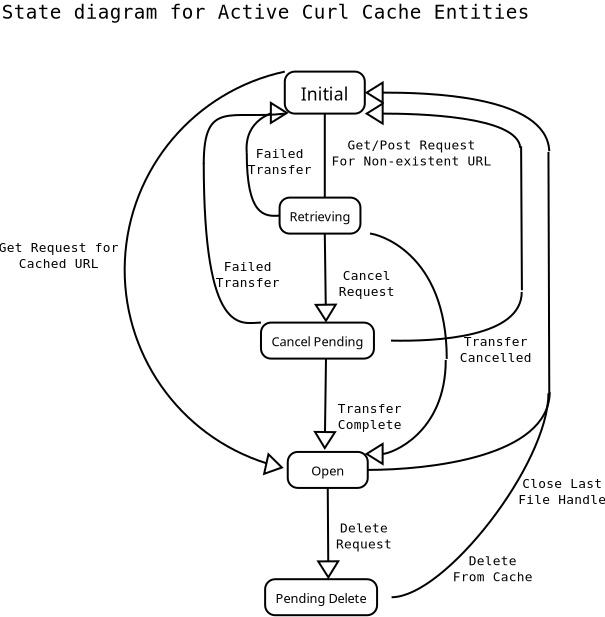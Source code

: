 <?xml version="1.0" encoding="UTF-8"?>
<dia:diagram xmlns:dia="http://www.lysator.liu.se/~alla/dia/"><dia:layer name="Background" visible="true"><dia:object type="Standard - Text" version="0" id="O0"><dia:attribute name="obj_pos"><dia:point val="19.025,-9.6"/></dia:attribute><dia:attribute name="obj_bb"><dia:rectangle val="2.763,-10.497;35.287,-9.297"/></dia:attribute><dia:attribute name="text"><dia:composite type="text"><dia:attribute name="string"><dia:string>#State diagram for Active Curl Cache Entities#</dia:string></dia:attribute><dia:attribute name="font"><dia:font name="Courier"/></dia:attribute><dia:attribute name="height"><dia:real val="1.2"/></dia:attribute><dia:attribute name="pos"><dia:point val="19.025,-9.6"/></dia:attribute><dia:attribute name="color"><dia:color val="#000000"/></dia:attribute><dia:attribute name="alignment"><dia:enum val="1"/></dia:attribute></dia:composite></dia:attribute></dia:object><dia:object type="UML - State" version="0" id="O1"><dia:attribute name="obj_pos"><dia:point val="20.465,-6.962"/></dia:attribute><dia:attribute name="obj_bb"><dia:rectangle val="20.465,-6.962;24.465,-4.862"/></dia:attribute><dia:attribute name="elem_corner"><dia:point val="20.465,-6.962"/></dia:attribute><dia:attribute name="elem_width"><dia:real val="4"/></dia:attribute><dia:attribute name="elem_height"><dia:real val="2.1"/></dia:attribute><dia:attribute name="state_type"><dia:enum val="0"/></dia:attribute><dia:attribute name="text"><dia:composite type="text"><dia:attribute name="string"><dia:string>#Initial#</dia:string></dia:attribute><dia:attribute name="font"><dia:font name="Helvetica"/></dia:attribute><dia:attribute name="height"><dia:real val="1.1"/></dia:attribute><dia:attribute name="pos"><dia:point val="22.465,-5.582"/></dia:attribute><dia:attribute name="color"><dia:color val="#000000"/></dia:attribute><dia:attribute name="alignment"><dia:enum val="1"/></dia:attribute></dia:composite></dia:attribute></dia:object><dia:object type="UML - State" version="0" id="O2"><dia:attribute name="obj_pos"><dia:point val="20.205,-0.662"/></dia:attribute><dia:attribute name="obj_bb"><dia:rectangle val="20.205,-0.662;24.725,1.138"/></dia:attribute><dia:attribute name="elem_corner"><dia:point val="20.205,-0.662"/></dia:attribute><dia:attribute name="elem_width"><dia:real val="4.52"/></dia:attribute><dia:attribute name="elem_height"><dia:real val="1.8"/></dia:attribute><dia:attribute name="state_type"><dia:enum val="0"/></dia:attribute><dia:attribute name="text"><dia:composite type="text"><dia:attribute name="string"><dia:string>#Retrieving#</dia:string></dia:attribute><dia:attribute name="font"><dia:font name="Helvetica"/></dia:attribute><dia:attribute name="height"><dia:real val="0.8"/></dia:attribute><dia:attribute name="pos"><dia:point val="22.465,0.478"/></dia:attribute><dia:attribute name="color"><dia:color val="#000000"/></dia:attribute><dia:attribute name="alignment"><dia:enum val="1"/></dia:attribute></dia:composite></dia:attribute></dia:object><dia:object type="UML - State" version="0" id="O3"><dia:attribute name="obj_pos"><dia:point val="19.275,5.588"/></dia:attribute><dia:attribute name="obj_bb"><dia:rectangle val="19.275,5.588;25.775,7.388"/></dia:attribute><dia:attribute name="elem_corner"><dia:point val="19.275,5.588"/></dia:attribute><dia:attribute name="elem_width"><dia:real val="6.5"/></dia:attribute><dia:attribute name="elem_height"><dia:real val="1.8"/></dia:attribute><dia:attribute name="state_type"><dia:enum val="0"/></dia:attribute><dia:attribute name="text"><dia:composite type="text"><dia:attribute name="string"><dia:string>#Cancel Pending#</dia:string></dia:attribute><dia:attribute name="font"><dia:font name="Helvetica"/></dia:attribute><dia:attribute name="height"><dia:real val="0.8"/></dia:attribute><dia:attribute name="pos"><dia:point val="22.525,6.728"/></dia:attribute><dia:attribute name="color"><dia:color val="#000000"/></dia:attribute><dia:attribute name="alignment"><dia:enum val="1"/></dia:attribute></dia:composite></dia:attribute></dia:object><dia:object type="Standard - Line" version="0" id="O4"><dia:attribute name="obj_pos"><dia:point val="22.465,-4.862"/></dia:attribute><dia:attribute name="obj_bb"><dia:rectangle val="22.415,-4.912;22.515,-0.612"/></dia:attribute><dia:attribute name="conn_endpoints"><dia:point val="22.465,-4.862"/><dia:point val="22.465,-0.662"/></dia:attribute><dia:attribute name="numcp"><dia:int val="1"/></dia:attribute><dia:connections><dia:connection handle="0" to="O1" connection="6"/><dia:connection handle="1" to="O2" connection="1"/></dia:connections></dia:object><dia:object type="Standard - Text" version="0" id="O5"><dia:attribute name="obj_pos"><dia:point val="26.8,-3.062"/></dia:attribute><dia:attribute name="obj_bb"><dia:rectangle val="21.872,-3.66;31.728,-2.06"/></dia:attribute><dia:attribute name="text"><dia:composite type="text"><dia:attribute name="string"><dia:string>#Get/Post Request
For Non-existent URL#</dia:string></dia:attribute><dia:attribute name="font"><dia:font name="Courier"/></dia:attribute><dia:attribute name="height"><dia:real val="0.8"/></dia:attribute><dia:attribute name="pos"><dia:point val="26.8,-3.062"/></dia:attribute><dia:attribute name="color"><dia:color val="#000000"/></dia:attribute><dia:attribute name="alignment"><dia:enum val="1"/></dia:attribute></dia:composite></dia:attribute></dia:object><dia:object type="Standard - Line" version="0" id="O6"><dia:attribute name="obj_pos"><dia:point val="22.465,1.138"/></dia:attribute><dia:attribute name="obj_bb"><dia:rectangle val="21.524,1.088;23.526,5.652"/></dia:attribute><dia:attribute name="conn_endpoints"><dia:point val="22.465,1.138"/><dia:point val="22.525,5.588"/></dia:attribute><dia:attribute name="numcp"><dia:int val="1"/></dia:attribute><dia:attribute name="line_width"><dia:real val="0.1"/></dia:attribute><dia:attribute name="end_arrow"><dia:enum val="2"/></dia:attribute><dia:attribute name="end_arrow_length"><dia:real val="0.8"/></dia:attribute><dia:attribute name="end_arrow_width"><dia:real val="1"/></dia:attribute><dia:connections><dia:connection handle="0" to="O2" connection="6"/><dia:connection handle="1" to="O3" connection="1"/></dia:connections></dia:object><dia:object type="Standard - Arc" version="0" id="O7"><dia:attribute name="obj_pos"><dia:point val="20.465,-6.962"/></dia:attribute><dia:attribute name="obj_bb"><dia:rectangle val="12.408,-7.012;21.413,12.906"/></dia:attribute><dia:attribute name="conn_endpoints"><dia:point val="20.465,-6.962"/><dia:point val="20.413,12.853"/></dia:attribute><dia:attribute name="curve_distance"><dia:real val="7.98"/></dia:attribute><dia:attribute name="line_width"><dia:real val="0.1"/></dia:attribute><dia:attribute name="end_arrow"><dia:enum val="2"/></dia:attribute><dia:attribute name="end_arrow_length"><dia:real val="0.8"/></dia:attribute><dia:attribute name="end_arrow_width"><dia:real val="1"/></dia:attribute><dia:connections><dia:connection handle="0" to="O1" connection="0"/></dia:connections></dia:object><dia:object type="Standard - Text" version="0" id="O8"><dia:attribute name="obj_pos"><dia:point val="9.163,2.053"/></dia:attribute><dia:attribute name="obj_bb"><dia:rectangle val="5.467,1.405;12.909,3.155"/></dia:attribute><dia:attribute name="text"><dia:composite type="text"><dia:attribute name="string"><dia:string>#Get Request for
Cached URL#</dia:string></dia:attribute><dia:attribute name="font"><dia:font name="Courier"/></dia:attribute><dia:attribute name="height"><dia:real val="0.8"/></dia:attribute><dia:attribute name="pos"><dia:point val="9.163,2.053"/></dia:attribute><dia:attribute name="color"><dia:color val="#000000"/></dia:attribute><dia:attribute name="alignment"><dia:enum val="1"/></dia:attribute></dia:composite></dia:attribute></dia:object><dia:object type="UML - State" version="0" id="O9"><dia:attribute name="obj_pos"><dia:point val="19.482,18.419"/></dia:attribute><dia:attribute name="obj_bb"><dia:rectangle val="19.482,18.419;25.805,20.219"/></dia:attribute><dia:attribute name="elem_corner"><dia:point val="19.482,18.419"/></dia:attribute><dia:attribute name="elem_width"><dia:real val="6.324"/></dia:attribute><dia:attribute name="elem_height"><dia:real val="1.8"/></dia:attribute><dia:attribute name="state_type"><dia:enum val="0"/></dia:attribute><dia:attribute name="text"><dia:composite type="text"><dia:attribute name="string"><dia:string>#Pending Delete#</dia:string></dia:attribute><dia:attribute name="font"><dia:font name="Helvetica"/></dia:attribute><dia:attribute name="height"><dia:real val="0.8"/></dia:attribute><dia:attribute name="pos"><dia:point val="22.643,19.559"/></dia:attribute><dia:attribute name="color"><dia:color val="#000000"/></dia:attribute><dia:attribute name="alignment"><dia:enum val="1"/></dia:attribute></dia:composite></dia:attribute></dia:object><dia:object type="Standard - Text" version="0" id="O10"><dia:attribute name="obj_pos"><dia:point val="24.713,10.103"/></dia:attribute><dia:attribute name="obj_bb"><dia:rectangle val="22.741,9.455;26.734,11.205"/></dia:attribute><dia:attribute name="text"><dia:composite type="text"><dia:attribute name="string"><dia:string>#Transfer
Complete#</dia:string></dia:attribute><dia:attribute name="font"><dia:font name="Courier"/></dia:attribute><dia:attribute name="height"><dia:real val="0.8"/></dia:attribute><dia:attribute name="pos"><dia:point val="24.713,10.103"/></dia:attribute><dia:attribute name="color"><dia:color val="#000000"/></dia:attribute><dia:attribute name="alignment"><dia:enum val="1"/></dia:attribute></dia:composite></dia:attribute></dia:object><dia:object type="Standard - Line" version="0" id="O11"><dia:attribute name="obj_pos"><dia:point val="22.613,13.853"/></dia:attribute><dia:attribute name="obj_bb"><dia:rectangle val="21.643,13.803;23.644,18.476"/></dia:attribute><dia:attribute name="conn_endpoints"><dia:point val="22.613,13.853"/><dia:point val="22.643,18.419"/></dia:attribute><dia:attribute name="numcp"><dia:int val="1"/></dia:attribute><dia:attribute name="line_width"><dia:real val="0.1"/></dia:attribute><dia:attribute name="end_arrow"><dia:enum val="2"/></dia:attribute><dia:attribute name="end_arrow_length"><dia:real val="0.8"/></dia:attribute><dia:attribute name="end_arrow_width"><dia:real val="1"/></dia:attribute><dia:connections><dia:connection handle="0" to="O22" connection="6"/><dia:connection handle="1" to="O9" connection="1"/></dia:connections></dia:object><dia:object type="Standard - Text" version="0" id="O12"><dia:attribute name="obj_pos"><dia:point val="24.428,16.083"/></dia:attribute><dia:attribute name="obj_bb"><dia:rectangle val="22.703,15.435;26.203,17.185"/></dia:attribute><dia:attribute name="text"><dia:composite type="text"><dia:attribute name="string"><dia:string>#Delete
Request#</dia:string></dia:attribute><dia:attribute name="font"><dia:font name="Courier"/></dia:attribute><dia:attribute name="height"><dia:real val="0.8"/></dia:attribute><dia:attribute name="pos"><dia:point val="24.428,16.083"/></dia:attribute><dia:attribute name="color"><dia:color val="#000000"/></dia:attribute><dia:attribute name="alignment"><dia:enum val="1"/></dia:attribute></dia:composite></dia:attribute></dia:object><dia:object type="Standard - BezierLine" version="0" id="O13"><dia:attribute name="obj_pos"><dia:point val="25.805,19.319"/></dia:attribute><dia:attribute name="obj_bb"><dia:rectangle val="25.756,9.069;33.698,19.369"/></dia:attribute><dia:attribute name="bez_points"><dia:point val="25.805,19.319"/><dia:point val="28.459,19.319"/><dia:point val="33.648,12.658"/><dia:point val="33.648,9.119"/></dia:attribute><dia:attribute name="corner_types"><dia:enum val="0"/><dia:enum val="0"/></dia:attribute><dia:connections><dia:connection handle="0" to="O9" connection="4"/></dia:connections></dia:object><dia:object type="Standard - Line" version="0" id="O14"><dia:attribute name="obj_pos"><dia:point val="33.689,9.119"/></dia:attribute><dia:attribute name="obj_bb"><dia:rectangle val="33.598,-2.996;33.739,9.169"/></dia:attribute><dia:attribute name="conn_endpoints"><dia:point val="33.689,9.119"/><dia:point val="33.648,-2.946"/></dia:attribute><dia:attribute name="numcp"><dia:int val="1"/></dia:attribute></dia:object><dia:object type="Standard - BezierLine" version="0" id="O15"><dia:attribute name="obj_pos"><dia:point val="24.465,-5.912"/></dia:attribute><dia:attribute name="obj_bb"><dia:rectangle val="24.415,-6.912;33.741,-2.934"/></dia:attribute><dia:attribute name="bez_points"><dia:point val="24.465,-5.912"/><dia:point val="27.5,-5.912"/><dia:point val="33.568,-5.801"/><dia:point val="33.689,-2.986"/></dia:attribute><dia:attribute name="corner_types"><dia:enum val="0"/><dia:enum val="0"/></dia:attribute><dia:attribute name="line_width"><dia:real val="0.1"/></dia:attribute><dia:attribute name="start_arrow"><dia:enum val="2"/></dia:attribute><dia:attribute name="start_arrow_length"><dia:real val="0.8"/></dia:attribute><dia:attribute name="start_arrow_width"><dia:real val="1"/></dia:attribute><dia:connections><dia:connection handle="0" to="O1" connection="4"/></dia:connections></dia:object><dia:object type="Standard - Text" version="0" id="O16"><dia:attribute name="obj_pos"><dia:point val="34.339,13.862"/></dia:attribute><dia:attribute name="obj_bb"><dia:rectangle val="31.628,13.214;37.099,14.964"/></dia:attribute><dia:attribute name="text"><dia:composite type="text"><dia:attribute name="string"><dia:string>#Close Last
File Handle#</dia:string></dia:attribute><dia:attribute name="font"><dia:font name="Courier"/></dia:attribute><dia:attribute name="height"><dia:real val="0.8"/></dia:attribute><dia:attribute name="pos"><dia:point val="34.339,13.862"/></dia:attribute><dia:attribute name="color"><dia:color val="#000000"/></dia:attribute><dia:attribute name="alignment"><dia:enum val="1"/></dia:attribute></dia:composite></dia:attribute></dia:object><dia:object type="Standard - BezierLine" version="0" id="O17"><dia:attribute name="obj_pos"><dia:point val="25.775,6.488"/></dia:attribute><dia:attribute name="obj_bb"><dia:rectangle val="25.724,4.003;32.363,6.544"/></dia:attribute><dia:attribute name="bez_points"><dia:point val="25.775,6.488"/><dia:point val="28.125,6.538"/><dia:point val="32.313,6.305"/><dia:point val="32.313,4.053"/></dia:attribute><dia:attribute name="corner_types"><dia:enum val="0"/><dia:enum val="0"/></dia:attribute><dia:connections><dia:connection handle="0" to="O3" connection="4"/></dia:connections></dia:object><dia:object type="Standard - Line" version="0" id="O18"><dia:attribute name="obj_pos"><dia:point val="32.321,3.971"/></dia:attribute><dia:attribute name="obj_bb"><dia:rectangle val="32.231,-3.278;32.372,4.021"/></dia:attribute><dia:attribute name="conn_endpoints"><dia:point val="32.321,3.971"/><dia:point val="32.281,-3.228"/></dia:attribute><dia:attribute name="numcp"><dia:int val="1"/></dia:attribute></dia:object><dia:object type="Standard - BezierLine" version="0" id="O19"><dia:attribute name="obj_pos"><dia:point val="24.465,-4.862"/></dia:attribute><dia:attribute name="obj_bb"><dia:rectangle val="24.415,-5.862;32.294,-3.094"/></dia:attribute><dia:attribute name="bez_points"><dia:point val="24.465,-4.862"/><dia:point val="27.046,-4.862"/><dia:point val="32.12,-4.756"/><dia:point val="32.241,-3.147"/></dia:attribute><dia:attribute name="corner_types"><dia:enum val="0"/><dia:enum val="0"/></dia:attribute><dia:attribute name="line_width"><dia:real val="0.1"/></dia:attribute><dia:attribute name="start_arrow"><dia:enum val="2"/></dia:attribute><dia:attribute name="start_arrow_length"><dia:real val="0.8"/></dia:attribute><dia:attribute name="start_arrow_width"><dia:real val="1"/></dia:attribute><dia:connections><dia:connection handle="0" to="O1" connection="7"/></dia:connections></dia:object><dia:object type="Standard - Text" version="0" id="O20"><dia:attribute name="obj_pos"><dia:point val="31.013,6.753"/></dia:attribute><dia:attribute name="obj_bb"><dia:rectangle val="28.795,6.105;33.28,7.855"/></dia:attribute><dia:attribute name="text"><dia:composite type="text"><dia:attribute name="string"><dia:string>#Transfer
Cancelled#</dia:string></dia:attribute><dia:attribute name="font"><dia:font name="Courier"/></dia:attribute><dia:attribute name="height"><dia:real val="0.8"/></dia:attribute><dia:attribute name="pos"><dia:point val="31.013,6.753"/></dia:attribute><dia:attribute name="color"><dia:color val="#000000"/></dia:attribute><dia:attribute name="alignment"><dia:enum val="1"/></dia:attribute></dia:composite></dia:attribute></dia:object><dia:object type="Standard - Text" version="0" id="O21"><dia:attribute name="obj_pos"><dia:point val="8.554,-7.088"/></dia:attribute><dia:attribute name="obj_bb"><dia:rectangle val="8.554,-7.686;8.554,-6.886"/></dia:attribute><dia:attribute name="text"><dia:composite type="text"><dia:attribute name="string"><dia:string>##</dia:string></dia:attribute><dia:attribute name="font"><dia:font name="Courier"/></dia:attribute><dia:attribute name="height"><dia:real val="0.8"/></dia:attribute><dia:attribute name="pos"><dia:point val="8.554,-7.088"/></dia:attribute><dia:attribute name="color"><dia:color val="#000000"/></dia:attribute><dia:attribute name="alignment"><dia:enum val="1"/></dia:attribute></dia:composite></dia:attribute></dia:object><dia:object type="UML - State" version="0" id="O22"><dia:attribute name="obj_pos"><dia:point val="20.613,12.053"/></dia:attribute><dia:attribute name="obj_bb"><dia:rectangle val="20.613,12.053;24.613,13.853"/></dia:attribute><dia:attribute name="elem_corner"><dia:point val="20.613,12.053"/></dia:attribute><dia:attribute name="elem_width"><dia:real val="4"/></dia:attribute><dia:attribute name="elem_height"><dia:real val="1.8"/></dia:attribute><dia:attribute name="state_type"><dia:enum val="0"/></dia:attribute><dia:attribute name="text"><dia:composite type="text"><dia:attribute name="string"><dia:string>#Open#</dia:string></dia:attribute><dia:attribute name="font"><dia:font name="Helvetica"/></dia:attribute><dia:attribute name="height"><dia:real val="0.8"/></dia:attribute><dia:attribute name="pos"><dia:point val="22.613,13.193"/></dia:attribute><dia:attribute name="color"><dia:color val="#000000"/></dia:attribute><dia:attribute name="alignment"><dia:enum val="1"/></dia:attribute></dia:composite></dia:attribute></dia:object><dia:object type="Standard - Line" version="0" id="O23"><dia:attribute name="obj_pos"><dia:point val="22.525,7.388"/></dia:attribute><dia:attribute name="obj_bb"><dia:rectangle val="21.462,7.338;23.463,12.017"/></dia:attribute><dia:attribute name="conn_endpoints"><dia:point val="22.525,7.388"/><dia:point val="22.463,11.953"/></dia:attribute><dia:attribute name="numcp"><dia:int val="1"/></dia:attribute><dia:attribute name="line_width"><dia:real val="0.1"/></dia:attribute><dia:attribute name="end_arrow"><dia:enum val="2"/></dia:attribute><dia:attribute name="end_arrow_length"><dia:real val="0.8"/></dia:attribute><dia:attribute name="end_arrow_width"><dia:real val="1"/></dia:attribute><dia:connections><dia:connection handle="0" to="O3" connection="6"/></dia:connections></dia:object><dia:object type="Standard - Text" version="0" id="O24"><dia:attribute name="obj_pos"><dia:point val="24.563,3.453"/></dia:attribute><dia:attribute name="obj_bb"><dia:rectangle val="22.838,2.805;26.337,4.555"/></dia:attribute><dia:attribute name="text"><dia:composite type="text"><dia:attribute name="string"><dia:string>#Cancel
Request#</dia:string></dia:attribute><dia:attribute name="font"><dia:font name="Courier"/></dia:attribute><dia:attribute name="height"><dia:real val="0.8"/></dia:attribute><dia:attribute name="pos"><dia:point val="24.563,3.453"/></dia:attribute><dia:attribute name="color"><dia:color val="#000000"/></dia:attribute><dia:attribute name="alignment"><dia:enum val="1"/></dia:attribute></dia:composite></dia:attribute></dia:object><dia:object type="Standard - BezierLine" version="0" id="O25"><dia:attribute name="obj_pos"><dia:point val="24.613,12.953"/></dia:attribute><dia:attribute name="obj_bb"><dia:rectangle val="24.563,9.018;33.763,13.003"/></dia:attribute><dia:attribute name="bez_points"><dia:point val="24.613,12.953"/><dia:point val="27.634,12.953"/><dia:point val="33.663,12.319"/><dia:point val="33.713,9.069"/></dia:attribute><dia:attribute name="corner_types"><dia:enum val="0"/><dia:enum val="0"/></dia:attribute><dia:connections><dia:connection handle="0" to="O22" connection="4"/></dia:connections></dia:object><dia:object type="Standard - Text" version="0" id="O26"><dia:attribute name="obj_pos"><dia:point val="30.863,17.719"/></dia:attribute><dia:attribute name="obj_bb"><dia:rectangle val="28.399,17.071;33.377,18.821"/></dia:attribute><dia:attribute name="text"><dia:composite type="text"><dia:attribute name="string"><dia:string>#Delete
From Cache#</dia:string></dia:attribute><dia:attribute name="font"><dia:font name="Courier"/></dia:attribute><dia:attribute name="height"><dia:real val="0.8"/></dia:attribute><dia:attribute name="pos"><dia:point val="30.863,17.719"/></dia:attribute><dia:attribute name="color"><dia:color val="#000000"/></dia:attribute><dia:attribute name="alignment"><dia:enum val="1"/></dia:attribute></dia:composite></dia:attribute></dia:object><dia:object type="Standard - BezierLine" version="0" id="O27"><dia:attribute name="obj_pos"><dia:point val="24.725,1.138"/></dia:attribute><dia:attribute name="obj_bb"><dia:rectangle val="24.675,1.088;28.613,7.453"/></dia:attribute><dia:attribute name="bez_points"><dia:point val="24.725,1.138"/><dia:point val="25.019,1.138"/><dia:point val="28.563,2.003"/><dia:point val="28.563,7.403"/></dia:attribute><dia:attribute name="corner_types"><dia:enum val="0"/><dia:enum val="0"/></dia:attribute><dia:connections><dia:connection handle="0" to="O2" connection="7"/></dia:connections></dia:object><dia:object type="Standard - BezierLine" version="0" id="O28"><dia:attribute name="obj_pos"><dia:point val="28.513,7.453"/></dia:attribute><dia:attribute name="obj_bb"><dia:rectangle val="24.413,7.403;28.563,13.153"/></dia:attribute><dia:attribute name="bez_points"><dia:point val="28.513,7.453"/><dia:point val="28.513,11.153"/><dia:point val="25.757,12.153"/><dia:point val="24.463,12.153"/></dia:attribute><dia:attribute name="corner_types"><dia:enum val="0"/><dia:enum val="0"/></dia:attribute><dia:attribute name="line_width"><dia:real val="0.1"/></dia:attribute><dia:attribute name="end_arrow"><dia:enum val="2"/></dia:attribute><dia:attribute name="end_arrow_length"><dia:real val="0.8"/></dia:attribute><dia:attribute name="end_arrow_width"><dia:real val="1"/></dia:attribute></dia:object><dia:object type="Standard - BezierLine" version="0" id="O29"><dia:attribute name="obj_pos"><dia:point val="20.205,0.238"/></dia:attribute><dia:attribute name="obj_bb"><dia:rectangle val="18.513,-2.947;20.259,0.3"/></dia:attribute><dia:attribute name="bez_points"><dia:point val="20.205,0.238"/><dia:point val="19.413,0.303"/><dia:point val="18.563,0.203"/><dia:point val="18.563,-2.897"/></dia:attribute><dia:attribute name="corner_types"><dia:enum val="0"/><dia:enum val="0"/></dia:attribute><dia:connections><dia:connection handle="0" to="O2" connection="3"/></dia:connections></dia:object><dia:object type="Standard - BezierLine" version="0" id="O30"><dia:attribute name="obj_pos"><dia:point val="18.563,-2.897"/></dia:attribute><dia:attribute name="obj_bb"><dia:rectangle val="18.503,-5.897;20.713,-2.843"/></dia:attribute><dia:attribute name="bez_points"><dia:point val="18.563,-2.897"/><dia:point val="18.413,-4.647"/><dia:point val="20.031,-4.897"/><dia:point val="20.663,-4.897"/></dia:attribute><dia:attribute name="corner_types"><dia:enum val="0"/><dia:enum val="0"/></dia:attribute><dia:attribute name="line_width"><dia:real val="0.1"/></dia:attribute><dia:attribute name="end_arrow"><dia:enum val="2"/></dia:attribute><dia:attribute name="end_arrow_length"><dia:real val="0.8"/></dia:attribute><dia:attribute name="end_arrow_width"><dia:real val="1"/></dia:attribute></dia:object><dia:object type="Standard - BezierLine" version="0" id="O31"><dia:attribute name="obj_pos"><dia:point val="19.275,5.588"/></dia:attribute><dia:attribute name="obj_bb"><dia:rectangle val="16.363,-2.447;19.325,5.661"/></dia:attribute><dia:attribute name="bez_points"><dia:point val="19.275,5.588"/><dia:point val="18.325,5.588"/><dia:point val="16.413,6.453"/><dia:point val="16.413,-2.397"/></dia:attribute><dia:attribute name="corner_types"><dia:enum val="0"/><dia:enum val="0"/></dia:attribute><dia:connections><dia:connection handle="0" to="O3" connection="0"/></dia:connections></dia:object><dia:object type="Standard - BezierLine" version="0" id="O32"><dia:attribute name="obj_pos"><dia:point val="16.413,-2.347"/></dia:attribute><dia:attribute name="obj_bb"><dia:rectangle val="16.363,-4.917;20.52,-2.297"/></dia:attribute><dia:attribute name="bez_points"><dia:point val="16.413,-2.347"/><dia:point val="16.413,-5.597"/><dia:point val="17.763,-4.547"/><dia:point val="20.465,-4.862"/></dia:attribute><dia:attribute name="corner_types"><dia:enum val="0"/><dia:enum val="0"/></dia:attribute><dia:connections><dia:connection handle="3" to="O1" connection="5"/></dia:connections></dia:object><dia:object type="Standard - Text" version="0" id="O33"><dia:attribute name="obj_pos"><dia:point val="18.613,3.003"/></dia:attribute><dia:attribute name="obj_bb"><dia:rectangle val="16.641,2.355;20.634,4.105"/></dia:attribute><dia:attribute name="text"><dia:composite type="text"><dia:attribute name="string"><dia:string>#Failed
Transfer#</dia:string></dia:attribute><dia:attribute name="font"><dia:font name="Courier"/></dia:attribute><dia:attribute name="height"><dia:real val="0.8"/></dia:attribute><dia:attribute name="pos"><dia:point val="18.613,3.003"/></dia:attribute><dia:attribute name="color"><dia:color val="#000000"/></dia:attribute><dia:attribute name="alignment"><dia:enum val="1"/></dia:attribute></dia:composite></dia:attribute></dia:object><dia:object type="Standard - Text" version="0" id="O34"><dia:attribute name="obj_pos"><dia:point val="20.213,-2.647"/></dia:attribute><dia:attribute name="obj_bb"><dia:rectangle val="18.241,-3.245;22.184,-1.645"/></dia:attribute><dia:attribute name="text"><dia:composite type="text"><dia:attribute name="string"><dia:string>#Failed
Transfer#</dia:string></dia:attribute><dia:attribute name="font"><dia:font name="Courier"/></dia:attribute><dia:attribute name="height"><dia:real val="0.8"/></dia:attribute><dia:attribute name="pos"><dia:point val="20.213,-2.647"/></dia:attribute><dia:attribute name="color"><dia:color val="#000000"/></dia:attribute><dia:attribute name="alignment"><dia:enum val="1"/></dia:attribute></dia:composite></dia:attribute></dia:object></dia:layer></dia:diagram>
